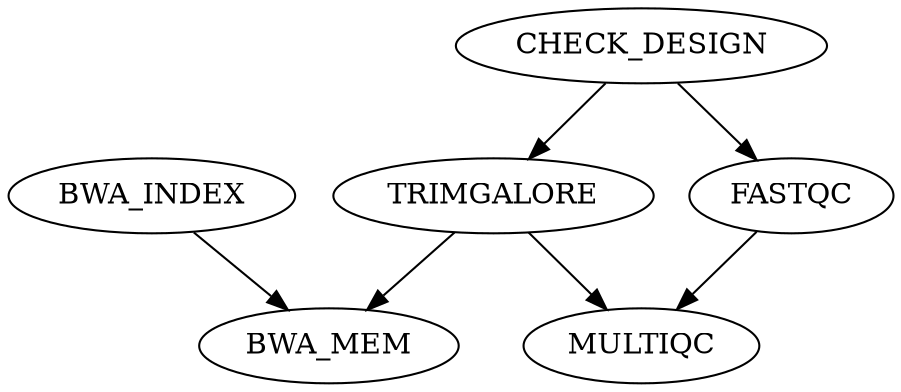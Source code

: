 strict digraph "" {
	0	[label=CHECK_DESIGN];
	1	[label=TRIMGALORE];
	0 -> 1;
	2	[label=FASTQC];
	0 -> 2;
	3	[label=BWA_MEM];
	1 -> 3;
	4	[label=MULTIQC];
	1 -> 4;
	2 -> 4;
	5	[label=BWA_INDEX];
	5 -> 3;
}

